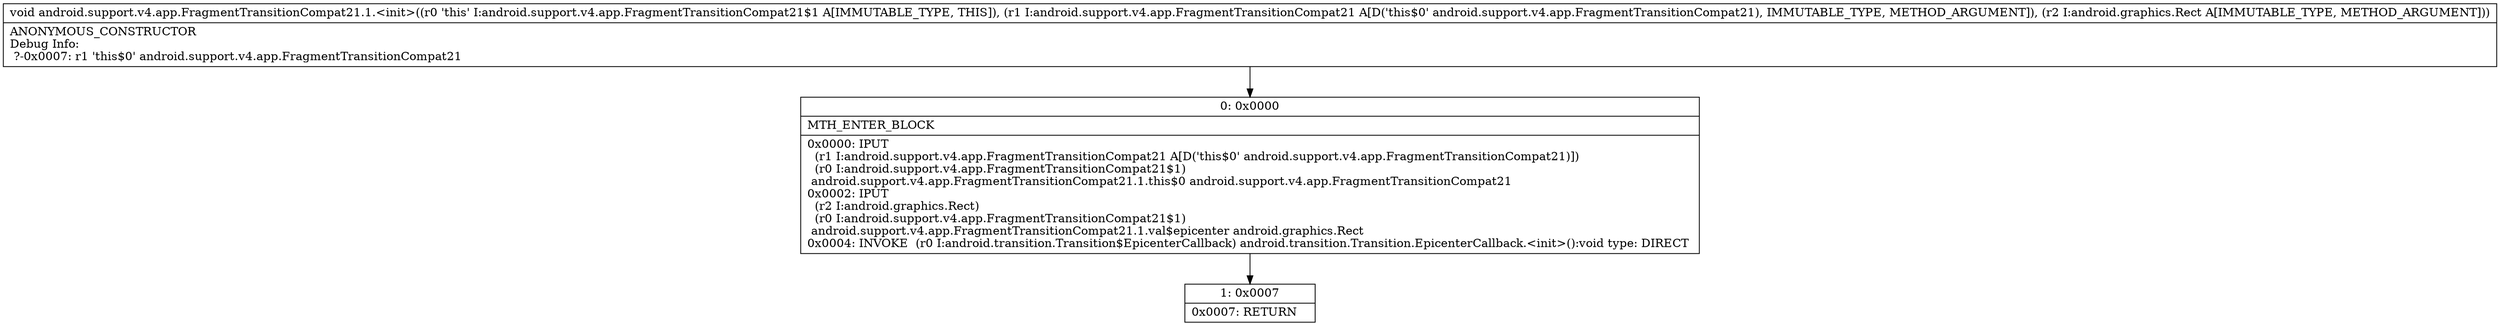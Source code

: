 digraph "CFG forandroid.support.v4.app.FragmentTransitionCompat21.1.\<init\>(Landroid\/support\/v4\/app\/FragmentTransitionCompat21;Landroid\/graphics\/Rect;)V" {
Node_0 [shape=record,label="{0\:\ 0x0000|MTH_ENTER_BLOCK\l|0x0000: IPUT  \l  (r1 I:android.support.v4.app.FragmentTransitionCompat21 A[D('this$0' android.support.v4.app.FragmentTransitionCompat21)])\l  (r0 I:android.support.v4.app.FragmentTransitionCompat21$1)\l android.support.v4.app.FragmentTransitionCompat21.1.this$0 android.support.v4.app.FragmentTransitionCompat21 \l0x0002: IPUT  \l  (r2 I:android.graphics.Rect)\l  (r0 I:android.support.v4.app.FragmentTransitionCompat21$1)\l android.support.v4.app.FragmentTransitionCompat21.1.val$epicenter android.graphics.Rect \l0x0004: INVOKE  (r0 I:android.transition.Transition$EpicenterCallback) android.transition.Transition.EpicenterCallback.\<init\>():void type: DIRECT \l}"];
Node_1 [shape=record,label="{1\:\ 0x0007|0x0007: RETURN   \l}"];
MethodNode[shape=record,label="{void android.support.v4.app.FragmentTransitionCompat21.1.\<init\>((r0 'this' I:android.support.v4.app.FragmentTransitionCompat21$1 A[IMMUTABLE_TYPE, THIS]), (r1 I:android.support.v4.app.FragmentTransitionCompat21 A[D('this$0' android.support.v4.app.FragmentTransitionCompat21), IMMUTABLE_TYPE, METHOD_ARGUMENT]), (r2 I:android.graphics.Rect A[IMMUTABLE_TYPE, METHOD_ARGUMENT]))  | ANONYMOUS_CONSTRUCTOR\lDebug Info:\l  ?\-0x0007: r1 'this$0' android.support.v4.app.FragmentTransitionCompat21\l}"];
MethodNode -> Node_0;
Node_0 -> Node_1;
}

